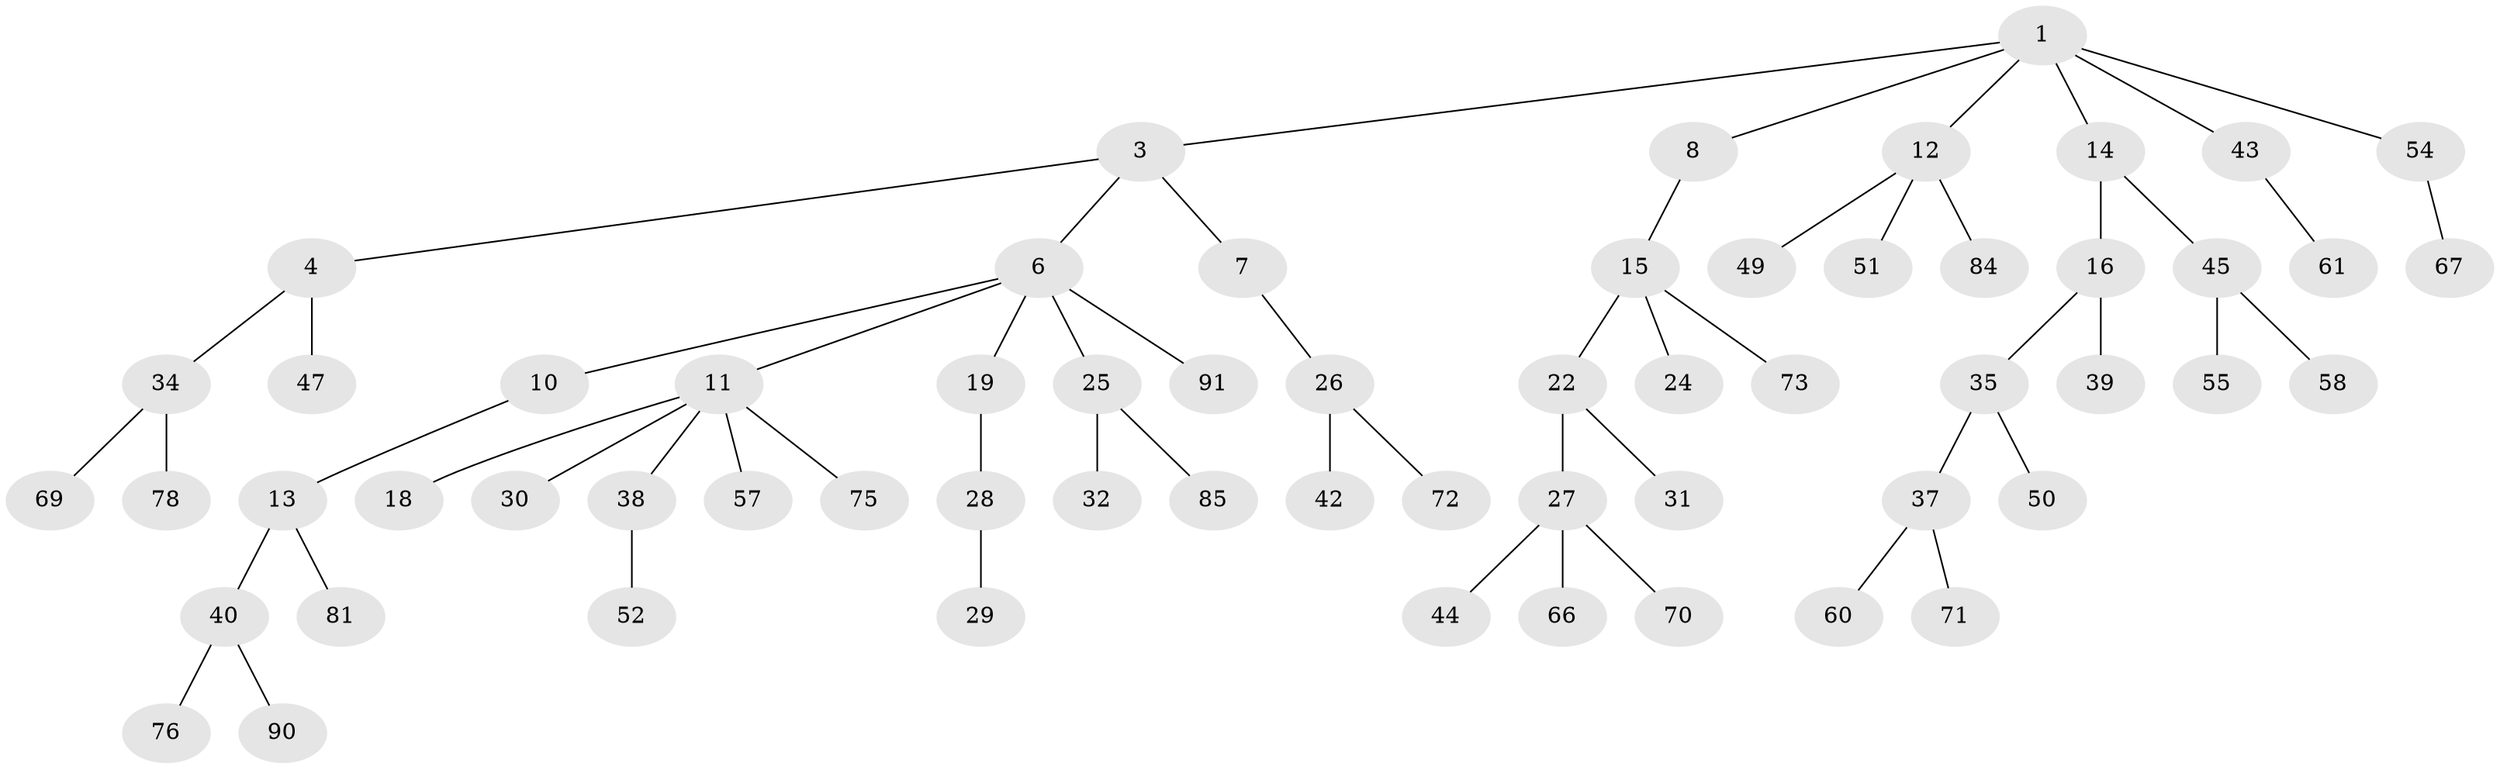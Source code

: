 // original degree distribution, {4: 0.08602150537634409, 5: 0.03225806451612903, 3: 0.1827956989247312, 2: 0.22580645161290322, 1: 0.4731182795698925}
// Generated by graph-tools (version 1.1) at 2025/42/03/06/25 10:42:04]
// undirected, 61 vertices, 60 edges
graph export_dot {
graph [start="1"]
  node [color=gray90,style=filled];
  1 [super="+2"];
  3 [super="+21"];
  4 [super="+5"];
  6 [super="+9"];
  7;
  8;
  10 [super="+68"];
  11 [super="+23"];
  12 [super="+36"];
  13 [super="+17"];
  14 [super="+20"];
  15 [super="+64"];
  16;
  18;
  19 [super="+88"];
  22;
  24;
  25 [super="+79"];
  26 [super="+41"];
  27 [super="+33"];
  28 [super="+89"];
  29;
  30;
  31 [super="+82"];
  32 [super="+80"];
  34 [super="+46"];
  35;
  37 [super="+56"];
  38 [super="+48"];
  39;
  40 [super="+74"];
  42;
  43 [super="+62"];
  44;
  45 [super="+53"];
  47;
  49;
  50 [super="+59"];
  51;
  52;
  54 [super="+65"];
  55;
  57;
  58 [super="+63"];
  60 [super="+83"];
  61;
  66;
  67;
  69;
  70 [super="+77"];
  71;
  72 [super="+86"];
  73;
  75 [super="+87"];
  76;
  78;
  81 [super="+92"];
  84;
  85 [super="+93"];
  90;
  91;
  1 -- 12;
  1 -- 43;
  1 -- 54;
  1 -- 8;
  1 -- 3;
  1 -- 14;
  3 -- 4;
  3 -- 6;
  3 -- 7;
  4 -- 34;
  4 -- 47;
  6 -- 11;
  6 -- 91;
  6 -- 25;
  6 -- 10;
  6 -- 19;
  7 -- 26;
  8 -- 15;
  10 -- 13;
  11 -- 18;
  11 -- 57;
  11 -- 75;
  11 -- 38;
  11 -- 30;
  12 -- 49;
  12 -- 51;
  12 -- 84;
  13 -- 40;
  13 -- 81;
  14 -- 16;
  14 -- 45;
  15 -- 22;
  15 -- 24;
  15 -- 73;
  16 -- 35;
  16 -- 39;
  19 -- 28;
  22 -- 27;
  22 -- 31;
  25 -- 32;
  25 -- 85;
  26 -- 42;
  26 -- 72;
  27 -- 44;
  27 -- 66;
  27 -- 70;
  28 -- 29;
  34 -- 69;
  34 -- 78;
  35 -- 37;
  35 -- 50;
  37 -- 60;
  37 -- 71;
  38 -- 52;
  40 -- 90;
  40 -- 76;
  43 -- 61;
  45 -- 58;
  45 -- 55;
  54 -- 67;
}
